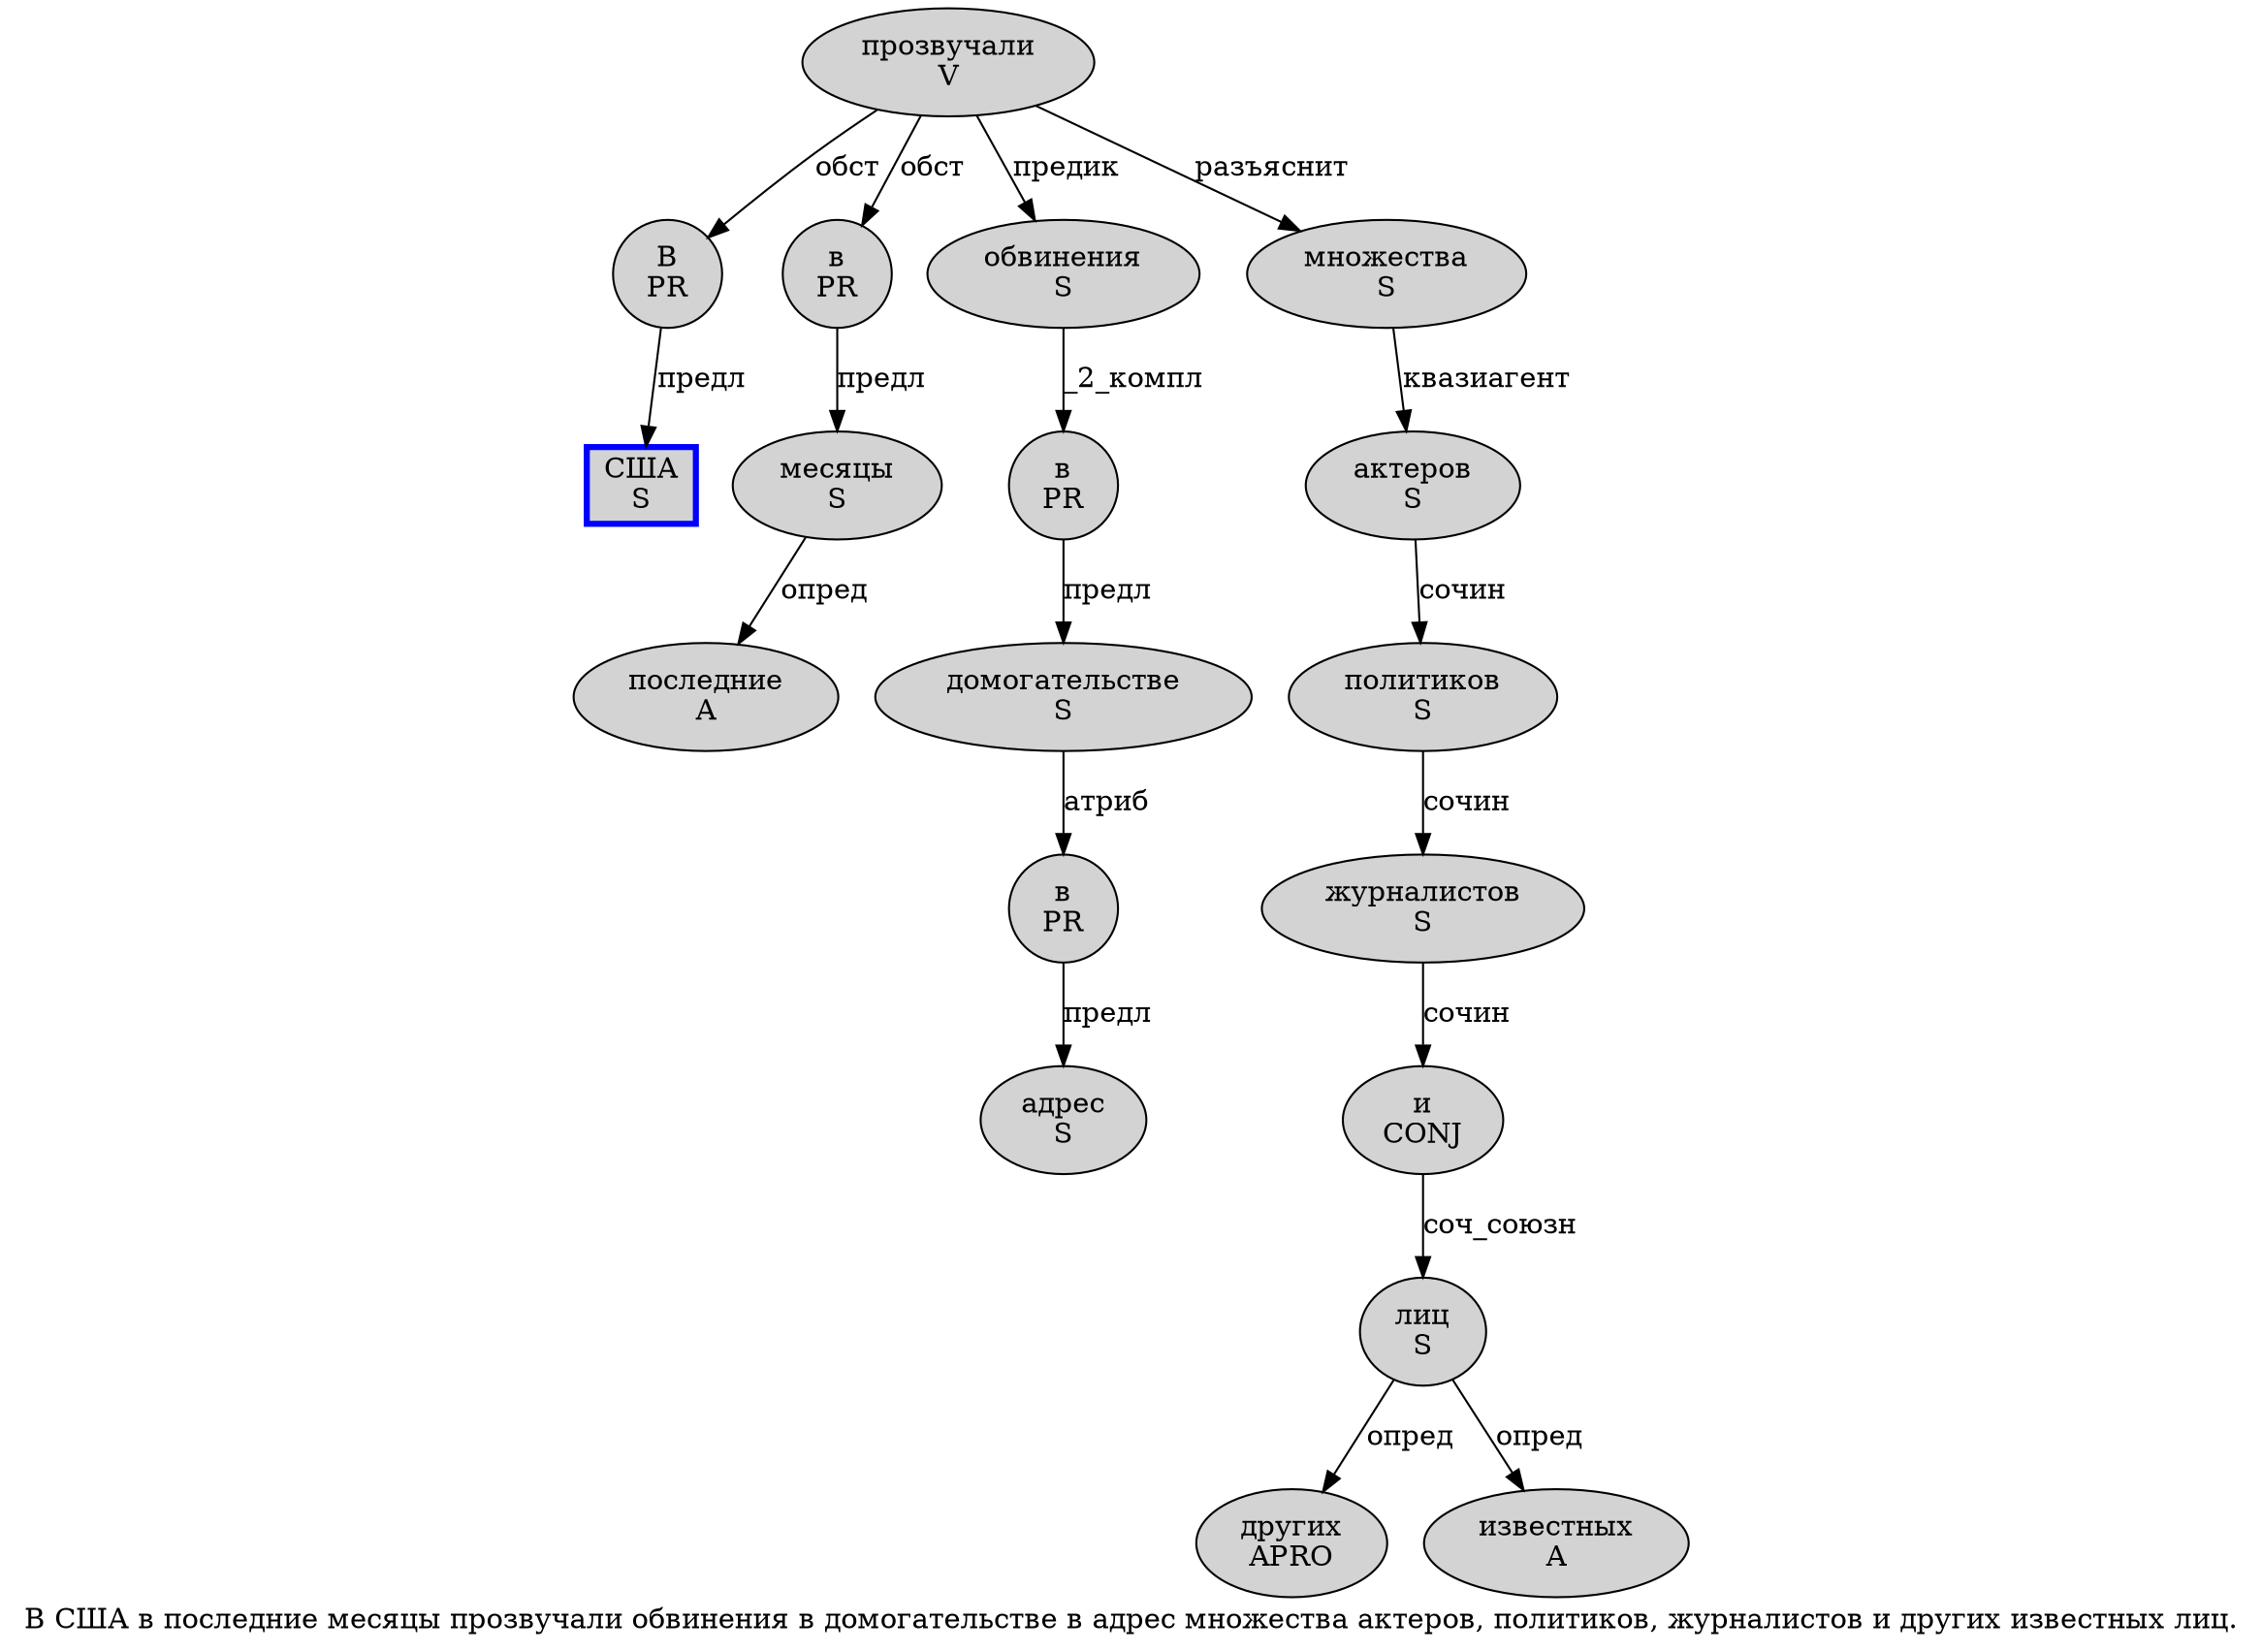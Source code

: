 digraph SENTENCE_801 {
	graph [label="В США в последние месяцы прозвучали обвинения в домогательстве в адрес множества актеров, политиков, журналистов и других известных лиц."]
	node [style=filled]
		0 [label="В
PR" color="" fillcolor=lightgray penwidth=1 shape=ellipse]
		1 [label="США
S" color=blue fillcolor=lightgray penwidth=3 shape=box]
		2 [label="в
PR" color="" fillcolor=lightgray penwidth=1 shape=ellipse]
		3 [label="последние
A" color="" fillcolor=lightgray penwidth=1 shape=ellipse]
		4 [label="месяцы
S" color="" fillcolor=lightgray penwidth=1 shape=ellipse]
		5 [label="прозвучали
V" color="" fillcolor=lightgray penwidth=1 shape=ellipse]
		6 [label="обвинения
S" color="" fillcolor=lightgray penwidth=1 shape=ellipse]
		7 [label="в
PR" color="" fillcolor=lightgray penwidth=1 shape=ellipse]
		8 [label="домогательстве
S" color="" fillcolor=lightgray penwidth=1 shape=ellipse]
		9 [label="в
PR" color="" fillcolor=lightgray penwidth=1 shape=ellipse]
		10 [label="адрес
S" color="" fillcolor=lightgray penwidth=1 shape=ellipse]
		11 [label="множества
S" color="" fillcolor=lightgray penwidth=1 shape=ellipse]
		12 [label="актеров
S" color="" fillcolor=lightgray penwidth=1 shape=ellipse]
		14 [label="политиков
S" color="" fillcolor=lightgray penwidth=1 shape=ellipse]
		16 [label="журналистов
S" color="" fillcolor=lightgray penwidth=1 shape=ellipse]
		17 [label="и
CONJ" color="" fillcolor=lightgray penwidth=1 shape=ellipse]
		18 [label="других
APRO" color="" fillcolor=lightgray penwidth=1 shape=ellipse]
		19 [label="известных
A" color="" fillcolor=lightgray penwidth=1 shape=ellipse]
		20 [label="лиц
S" color="" fillcolor=lightgray penwidth=1 shape=ellipse]
			12 -> 14 [label="сочин"]
			14 -> 16 [label="сочин"]
			4 -> 3 [label="опред"]
			11 -> 12 [label="квазиагент"]
			20 -> 18 [label="опред"]
			20 -> 19 [label="опред"]
			6 -> 7 [label="_2_компл"]
			8 -> 9 [label="атриб"]
			0 -> 1 [label="предл"]
			5 -> 0 [label="обст"]
			5 -> 2 [label="обст"]
			5 -> 6 [label="предик"]
			5 -> 11 [label="разъяснит"]
			17 -> 20 [label="соч_союзн"]
			7 -> 8 [label="предл"]
			9 -> 10 [label="предл"]
			16 -> 17 [label="сочин"]
			2 -> 4 [label="предл"]
}